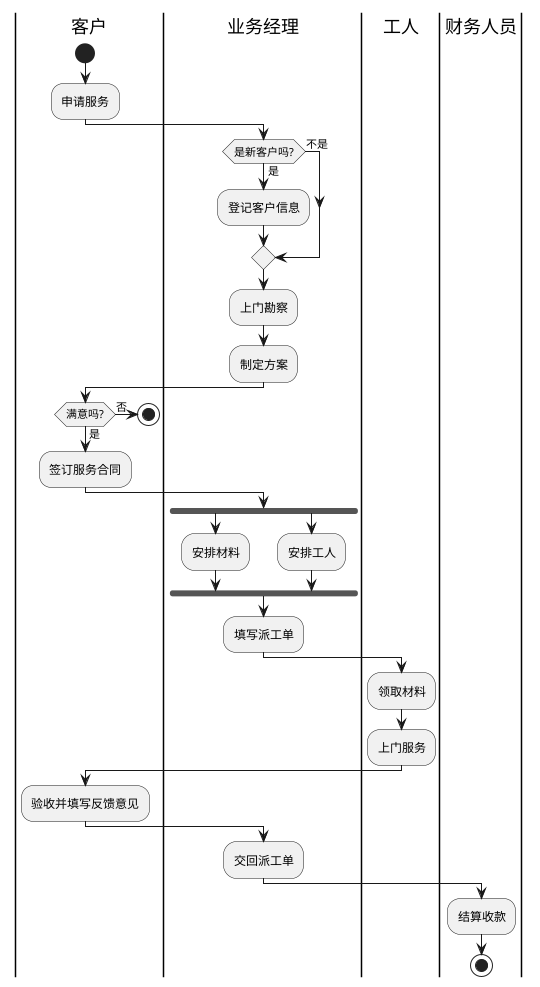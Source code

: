@startuml
|客户|
|业务经理|
|工人|
|财务人员|

|客户|
start
:申请服务;

|业务经理|
if(是新客户吗?) then (是)
    :登记客户信息;
    else (不是)
    endif
    :上门勘察;
    :制定方案;
|客户|
if (满意吗?) then (是)
    :签订服务合同;
    else (否)
    stop
endif
|业务经理|
fork
:安排材料;
fork again
:安排工人;
end fork
:填写派工单;

|工人|
:领取材料;
:上门服务;

|客户|
:验收并填写反馈意见;

|业务经理|
:交回派工单;

|财务人员|
:结算收款;
stop


@enduml